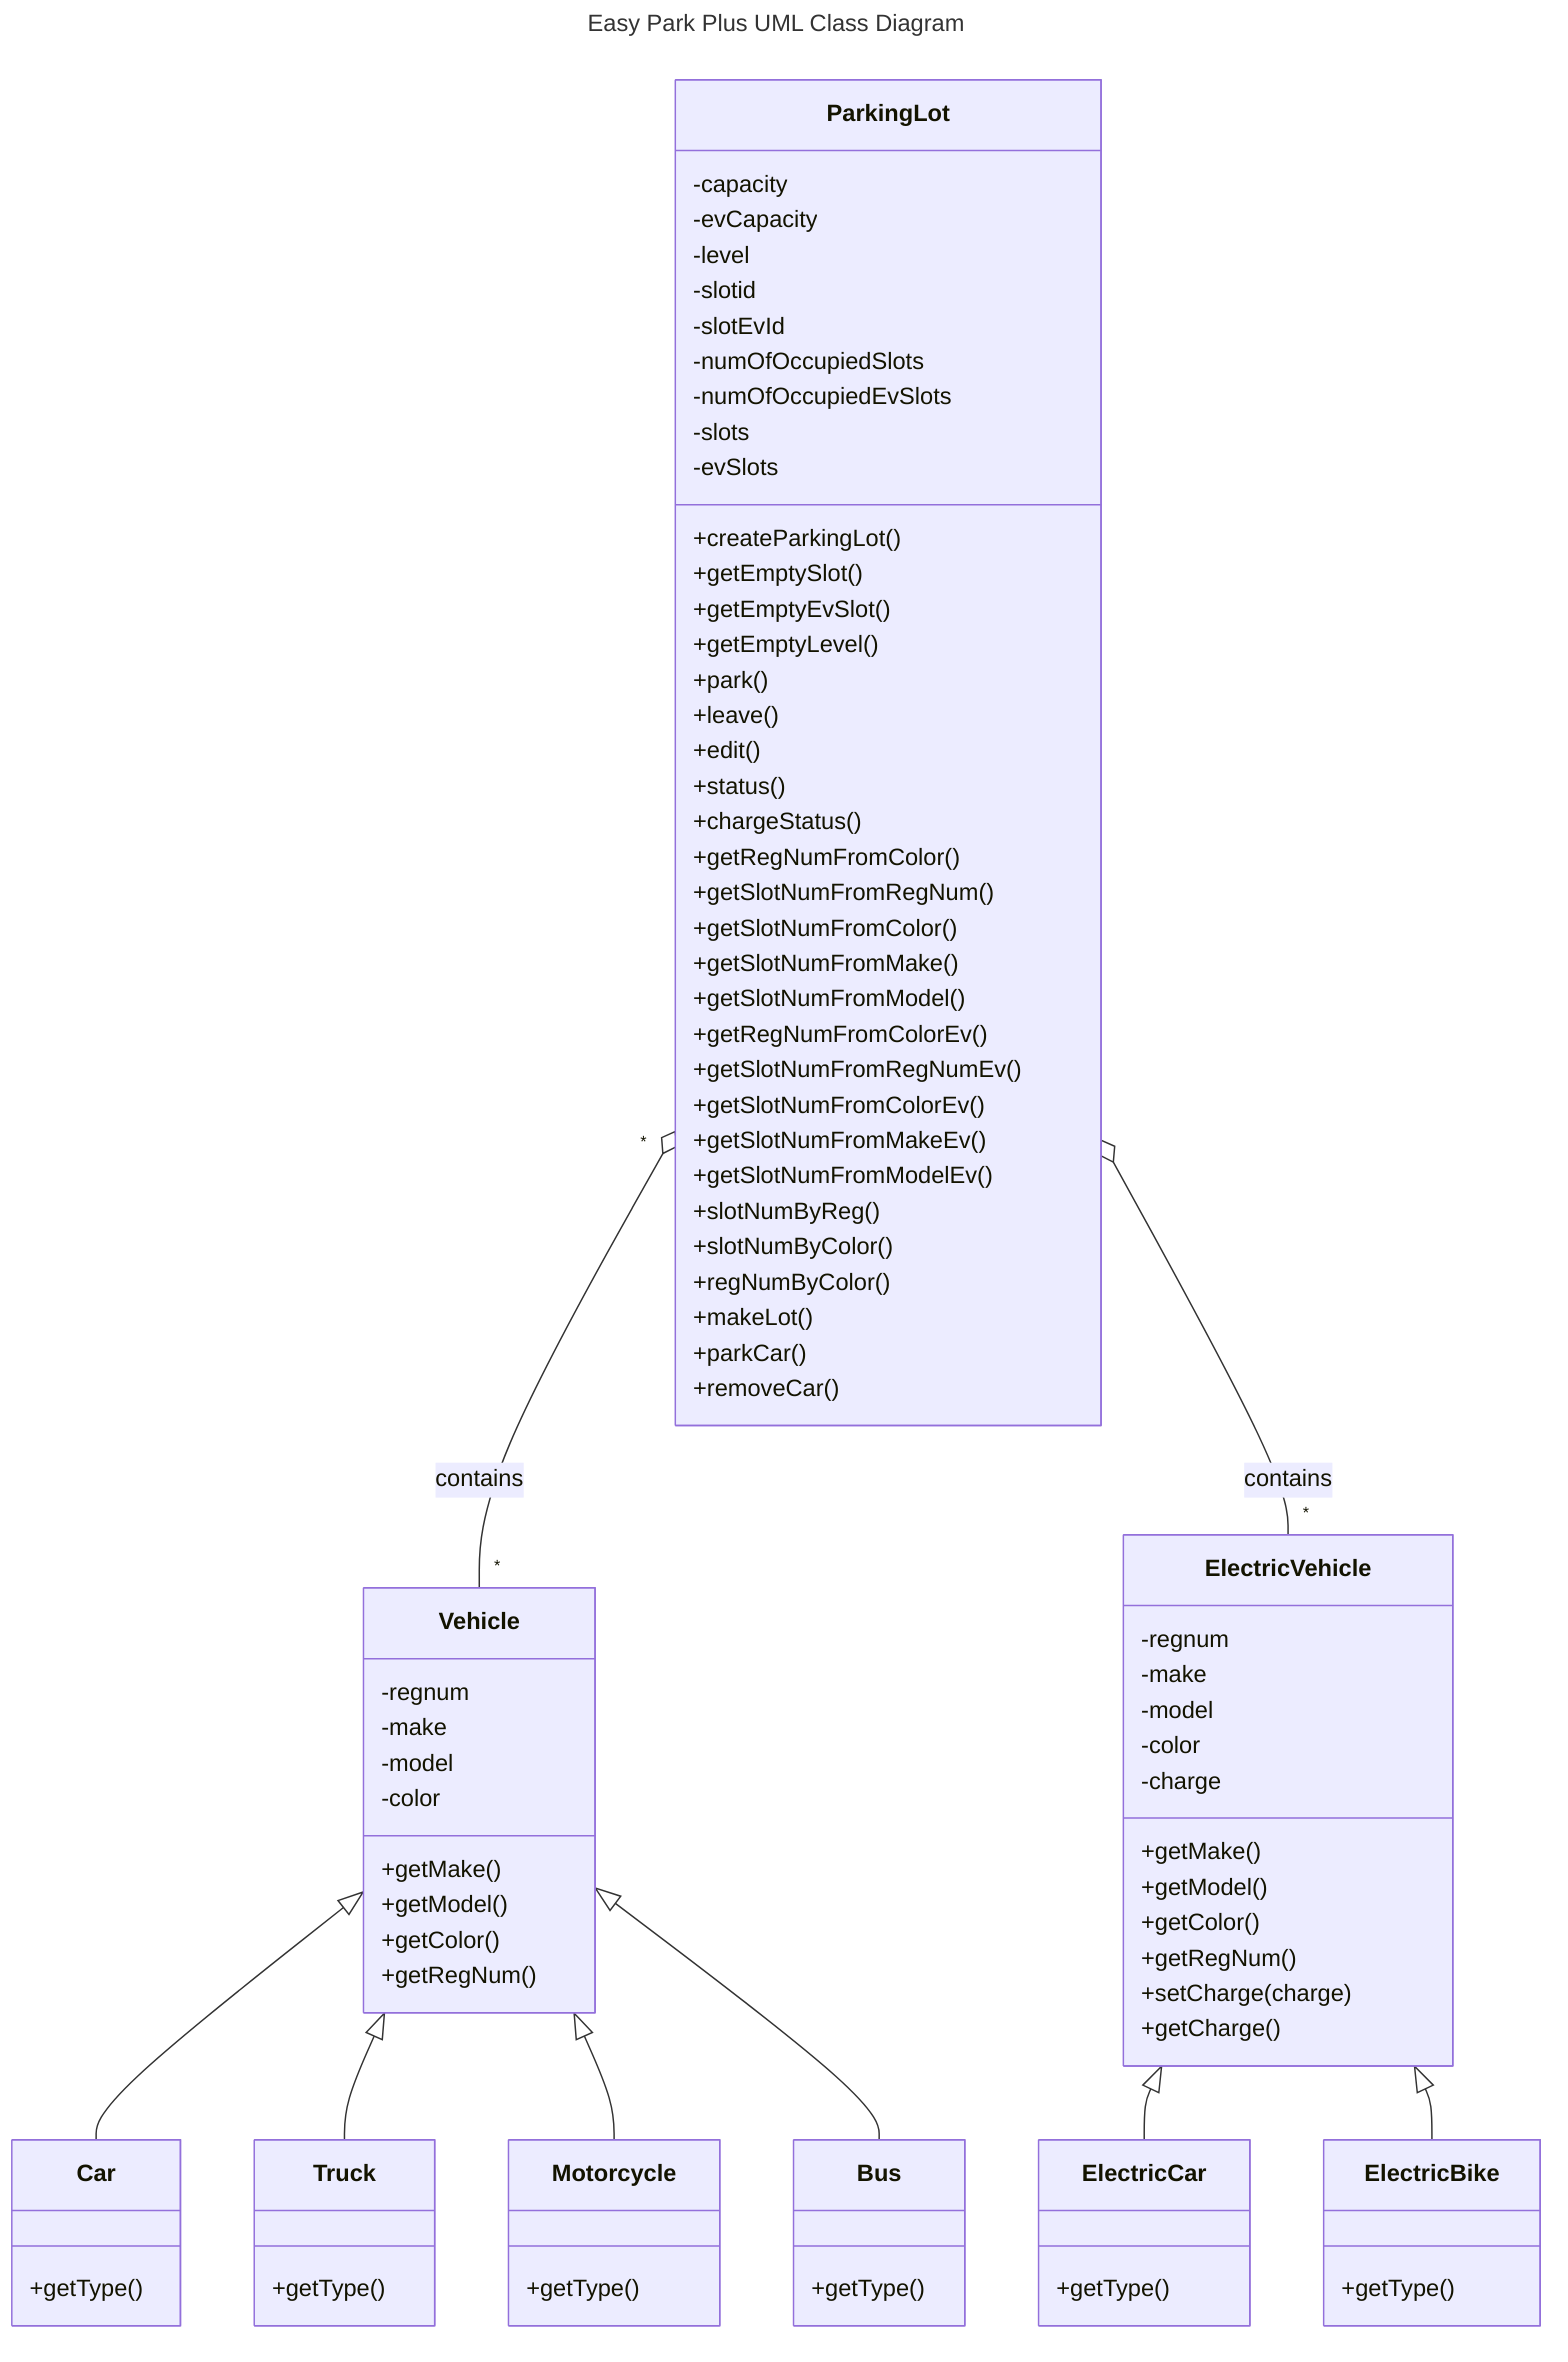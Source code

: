 ---
title: Easy Park Plus UML Class Diagram
---
classDiagram
    class Vehicle {
        -regnum
        -make
        -model
        -color
        +getMake()
        +getModel()
        +getColor()
        +getRegNum()
    }
    class Car {
        +getType()
    }
    class Truck {
        +getType()
    }
    class Motorcycle {
        +getType()
    }
    class Bus {
        +getType()
    }
    Vehicle <|-- Car
    Vehicle <|-- Truck
    Vehicle <|-- Motorcycle
    Vehicle <|-- Bus

    class ElectricVehicle {
        -regnum
        -make
        -model
        -color
        -charge
        +getMake()
        +getModel()
        +getColor()
        +getRegNum()
        +setCharge(charge)
        +getCharge()
    }
    class ElectricCar {
        +getType()
    }
    class ElectricBike {
        +getType()
    }
    ElectricVehicle <|-- ElectricCar
    ElectricVehicle <|-- ElectricBike

    class ParkingLot {
        -capacity
        -evCapacity
        -level
        -slotid
        -slotEvId
        -numOfOccupiedSlots
        -numOfOccupiedEvSlots
        -slots
        -evSlots
        +createParkingLot()
        +getEmptySlot()
        +getEmptyEvSlot()
        +getEmptyLevel()
        +park()
        +leave()
        +edit()
        +status()
        +chargeStatus()
        +getRegNumFromColor()
        +getSlotNumFromRegNum()
        +getSlotNumFromColor()
        +getSlotNumFromMake()
        +getSlotNumFromModel()
        +getRegNumFromColorEv()
        +getSlotNumFromRegNumEv()
        +getSlotNumFromColorEv()
        +getSlotNumFromMakeEv()
        +getSlotNumFromModelEv()
        +slotNumByReg()
        +slotNumByColor()
        +regNumByColor()
        +makeLot()
        +parkCar()
        +removeCar()
    }
    ParkingLot "*" o-- "*" Vehicle : contains
    ParkingLot "*" o-- "*" ElectricVehicle : contains
